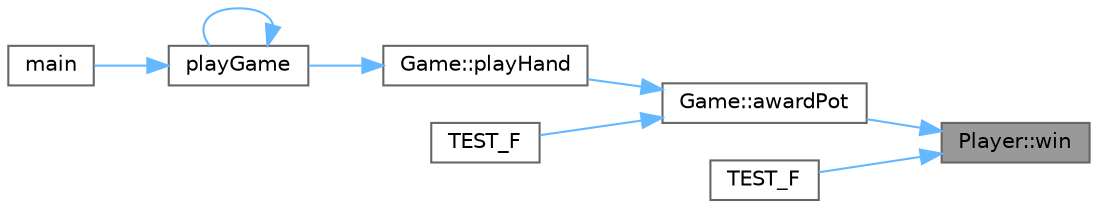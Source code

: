 digraph "Player::win"
{
 // INTERACTIVE_SVG=YES
 // LATEX_PDF_SIZE
  bgcolor="transparent";
  edge [fontname=Helvetica,fontsize=10,labelfontname=Helvetica,labelfontsize=10];
  node [fontname=Helvetica,fontsize=10,shape=box,height=0.2,width=0.4];
  rankdir="RL";
  Node1 [id="Node000001",label="Player::win",height=0.2,width=0.4,color="gray40", fillcolor="grey60", style="filled", fontcolor="black",tooltip="Adds a winning amount to the player's stack."];
  Node1 -> Node2 [id="edge1_Node000001_Node000002",dir="back",color="steelblue1",style="solid",tooltip=" "];
  Node2 [id="Node000002",label="Game::awardPot",height=0.2,width=0.4,color="grey40", fillcolor="white", style="filled",URL="$class_game.html#ac0b29143b66a8cecb267b54ac84deb06",tooltip="Awards the pot to the winning players."];
  Node2 -> Node3 [id="edge2_Node000002_Node000003",dir="back",color="steelblue1",style="solid",tooltip=" "];
  Node3 [id="Node000003",label="Game::playHand",height=0.2,width=0.4,color="grey40", fillcolor="white", style="filled",URL="$class_game.html#ab72401c43b303a37dec67f3d6b75a927",tooltip="Plays a single hand of poker."];
  Node3 -> Node4 [id="edge3_Node000003_Node000004",dir="back",color="steelblue1",style="solid",tooltip=" "];
  Node4 [id="Node000004",label="playGame",height=0.2,width=0.4,color="grey40", fillcolor="white", style="filled",URL="$main_8cpp.html#a4cbfdb17bf51e00546880626f7e80429",tooltip=" "];
  Node4 -> Node5 [id="edge4_Node000004_Node000005",dir="back",color="steelblue1",style="solid",tooltip=" "];
  Node5 [id="Node000005",label="main",height=0.2,width=0.4,color="grey40", fillcolor="white", style="filled",URL="$main_8cpp.html#a0ddf1224851353fc92bfbff6f499fa97",tooltip=" "];
  Node4 -> Node4 [id="edge5_Node000004_Node000004",dir="back",color="steelblue1",style="solid",tooltip=" "];
  Node2 -> Node6 [id="edge6_Node000002_Node000006",dir="back",color="steelblue1",style="solid",tooltip=" "];
  Node6 [id="Node000006",label="TEST_F",height=0.2,width=0.4,color="grey40", fillcolor="white", style="filled",URL="$test___game_8cc.html#adf97e005acdc02b38d612eabddf53792",tooltip=" "];
  Node1 -> Node7 [id="edge7_Node000001_Node000007",dir="back",color="steelblue1",style="solid",tooltip=" "];
  Node7 [id="Node000007",label="TEST_F",height=0.2,width=0.4,color="grey40", fillcolor="white", style="filled",URL="$test___player_8cc.html#a5640485ed793ffec68fac7ba06da7169",tooltip=" "];
}
